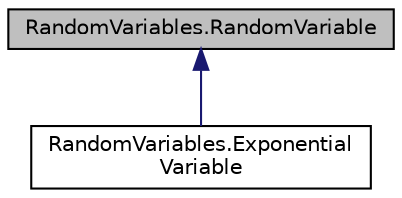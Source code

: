 digraph "RandomVariables.RandomVariable"
{
  edge [fontname="Helvetica",fontsize="10",labelfontname="Helvetica",labelfontsize="10"];
  node [fontname="Helvetica",fontsize="10",shape=record];
  Node1 [label="RandomVariables.RandomVariable",height=0.2,width=0.4,color="black", fillcolor="grey75", style="filled", fontcolor="black"];
  Node1 -> Node2 [dir="back",color="midnightblue",fontsize="10",style="solid",fontname="Helvetica"];
  Node2 [label="RandomVariables.Exponential\lVariable",height=0.2,width=0.4,color="black", fillcolor="white", style="filled",URL="$class_random_variables_1_1_exponential_variable.html",tooltip="Генерирует значения случайной величины с экспоненциальным распределением "];
}
